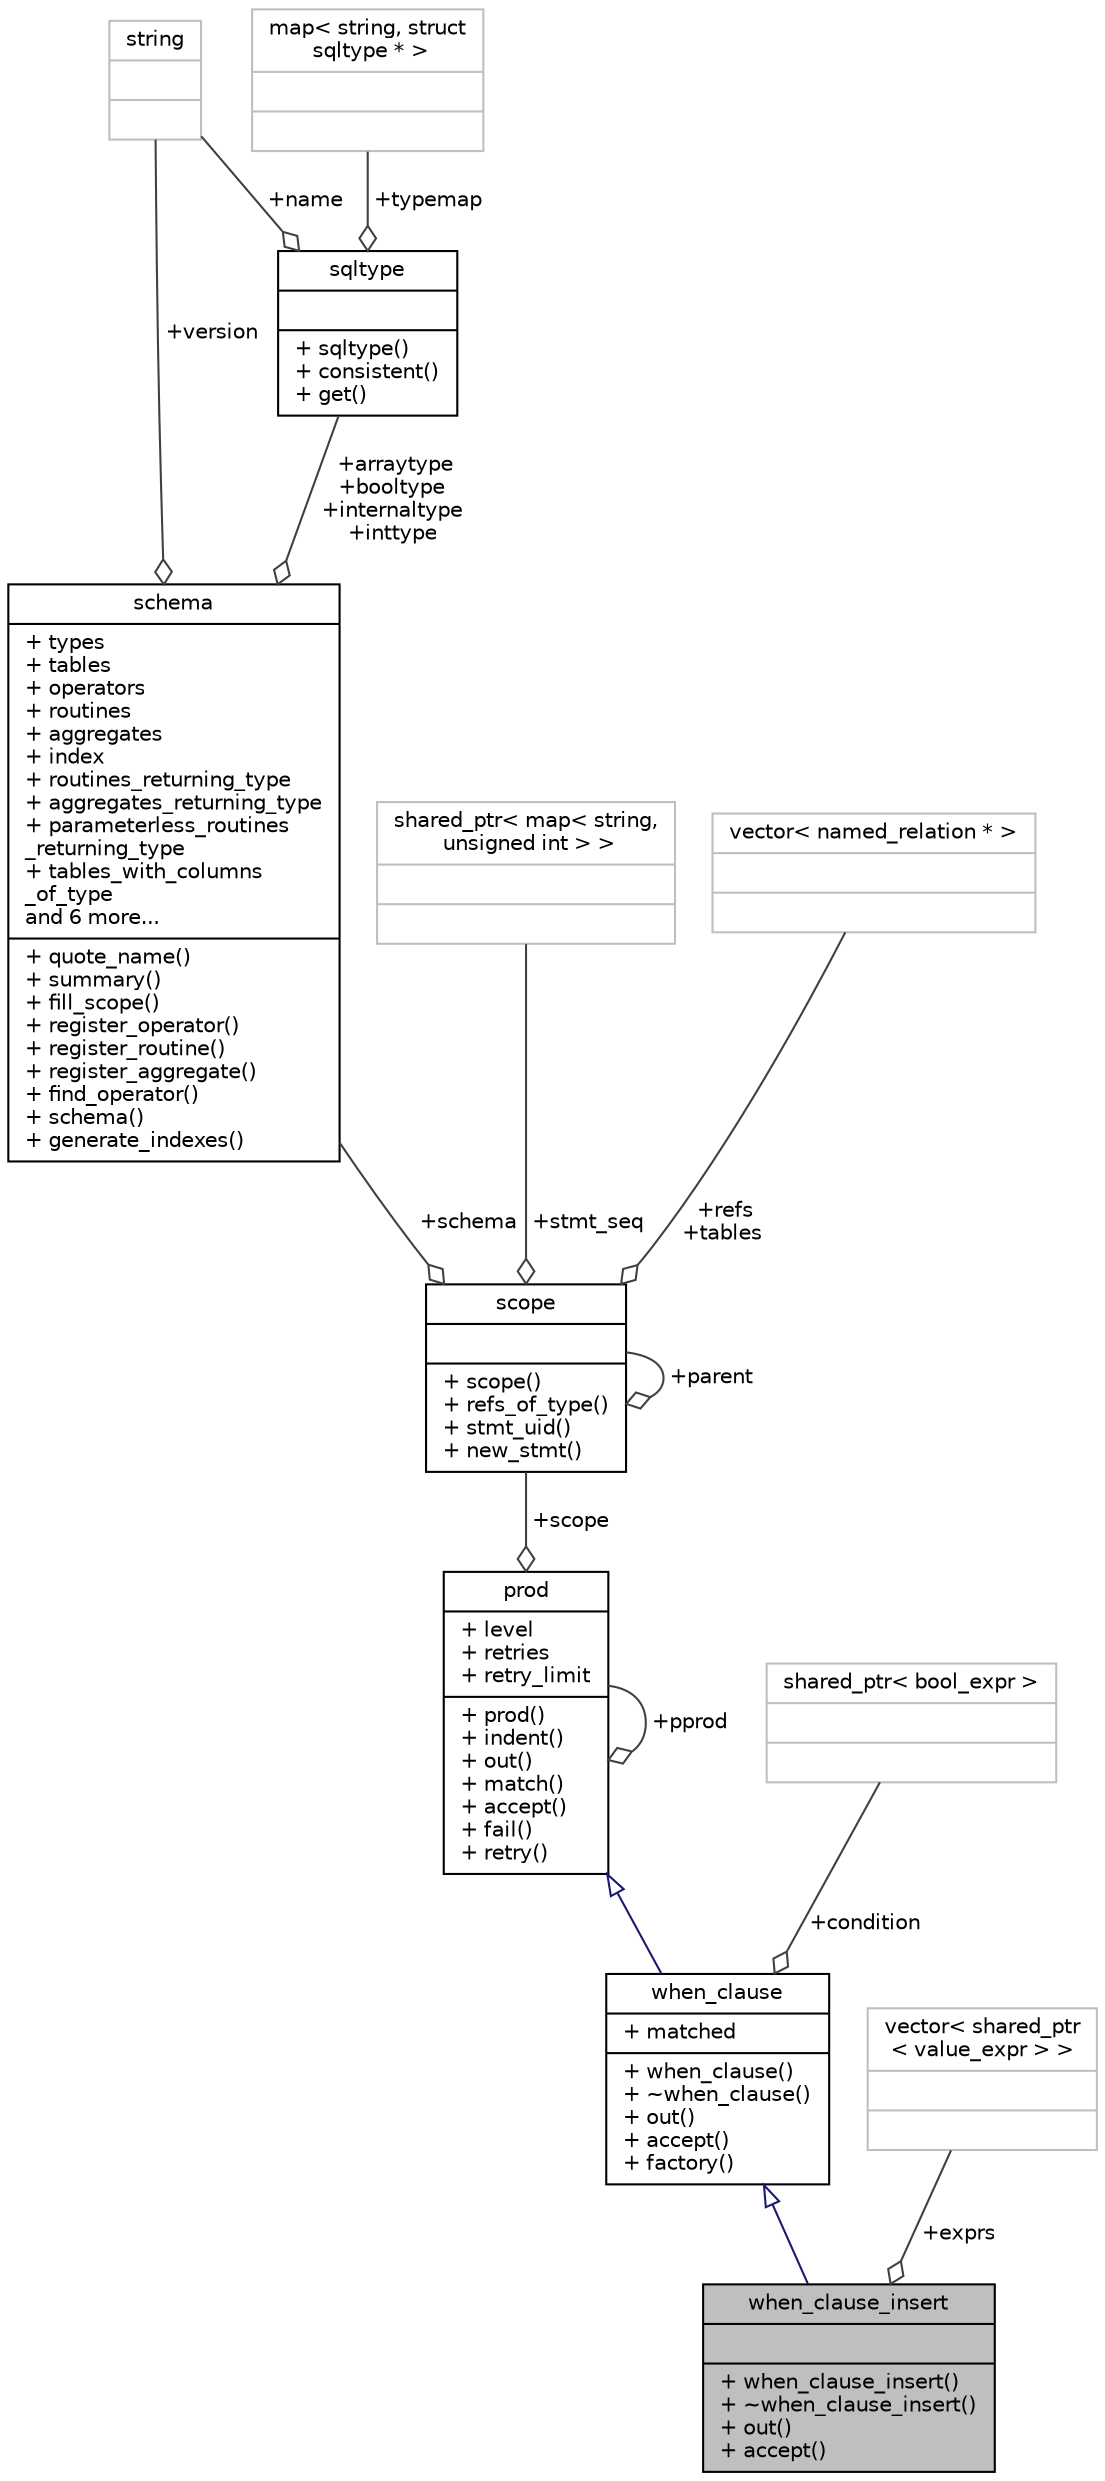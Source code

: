 digraph "when_clause_insert"
{
 // LATEX_PDF_SIZE
  edge [fontname="Helvetica",fontsize="10",labelfontname="Helvetica",labelfontsize="10"];
  node [fontname="Helvetica",fontsize="10",shape=record];
  Node1 [label="{when_clause_insert\n||+ when_clause_insert()\l+ ~when_clause_insert()\l+ out()\l+ accept()\l}",height=0.2,width=0.4,color="black", fillcolor="grey75", style="filled", fontcolor="black",tooltip=" "];
  Node2 -> Node1 [dir="back",color="midnightblue",fontsize="10",style="solid",arrowtail="onormal",fontname="Helvetica"];
  Node2 [label="{when_clause\n|+ matched\l|+ when_clause()\l+ ~when_clause()\l+ out()\l+ accept()\l+ factory()\l}",height=0.2,width=0.4,color="black", fillcolor="white", style="filled",URL="$structwhen__clause.html",tooltip=" "];
  Node3 -> Node2 [dir="back",color="midnightblue",fontsize="10",style="solid",arrowtail="onormal",fontname="Helvetica"];
  Node3 [label="{prod\n|+ level\l+ retries\l+ retry_limit\l|+ prod()\l+ indent()\l+ out()\l+ match()\l+ accept()\l+ fail()\l+ retry()\l}",height=0.2,width=0.4,color="black", fillcolor="white", style="filled",URL="$structprod.html",tooltip="Base class for AST nodes."];
  Node3 -> Node3 [color="grey25",fontsize="10",style="solid",label=" +pprod" ,arrowhead="odiamond",fontname="Helvetica"];
  Node4 -> Node3 [color="grey25",fontsize="10",style="solid",label=" +scope" ,arrowhead="odiamond",fontname="Helvetica"];
  Node4 [label="{scope\n||+ scope()\l+ refs_of_type()\l+ stmt_uid()\l+ new_stmt()\l}",height=0.2,width=0.4,color="black", fillcolor="white", style="filled",URL="$structscope.html",tooltip=" "];
  Node5 -> Node4 [color="grey25",fontsize="10",style="solid",label=" +schema" ,arrowhead="odiamond",fontname="Helvetica"];
  Node5 [label="{schema\n|+ types\l+ tables\l+ operators\l+ routines\l+ aggregates\l+ index\l+ routines_returning_type\l+ aggregates_returning_type\l+ parameterless_routines\l_returning_type\l+ tables_with_columns\l_of_type\land 6 more...\l|+ quote_name()\l+ summary()\l+ fill_scope()\l+ register_operator()\l+ register_routine()\l+ register_aggregate()\l+ find_operator()\l+ schema()\l+ generate_indexes()\l}",height=0.2,width=0.4,color="black", fillcolor="white", style="filled",URL="$structschema.html",tooltip=" "];
  Node6 -> Node5 [color="grey25",fontsize="10",style="solid",label=" +version" ,arrowhead="odiamond",fontname="Helvetica"];
  Node6 [label="{string\n||}",height=0.2,width=0.4,color="grey75", fillcolor="white", style="filled",tooltip=" "];
  Node7 -> Node5 [color="grey25",fontsize="10",style="solid",label=" +arraytype\n+booltype\n+internaltype\n+inttype" ,arrowhead="odiamond",fontname="Helvetica"];
  Node7 [label="{sqltype\n||+ sqltype()\l+ consistent()\l+ get()\l}",height=0.2,width=0.4,color="black", fillcolor="white", style="filled",URL="$structsqltype.html",tooltip=" "];
  Node8 -> Node7 [color="grey25",fontsize="10",style="solid",label=" +typemap" ,arrowhead="odiamond",fontname="Helvetica"];
  Node8 [label="{map\< string, struct\l sqltype * \>\n||}",height=0.2,width=0.4,color="grey75", fillcolor="white", style="filled",tooltip=" "];
  Node6 -> Node7 [color="grey25",fontsize="10",style="solid",label=" +name" ,arrowhead="odiamond",fontname="Helvetica"];
  Node9 -> Node4 [color="grey25",fontsize="10",style="solid",label=" +stmt_seq" ,arrowhead="odiamond",fontname="Helvetica"];
  Node9 [label="{shared_ptr\< map\< string,\l unsigned int \> \>\n||}",height=0.2,width=0.4,color="grey75", fillcolor="white", style="filled",tooltip=" "];
  Node10 -> Node4 [color="grey25",fontsize="10",style="solid",label=" +refs\n+tables" ,arrowhead="odiamond",fontname="Helvetica"];
  Node10 [label="{vector\< named_relation * \>\n||}",height=0.2,width=0.4,color="grey75", fillcolor="white", style="filled",tooltip=" "];
  Node4 -> Node4 [color="grey25",fontsize="10",style="solid",label=" +parent" ,arrowhead="odiamond",fontname="Helvetica"];
  Node11 -> Node2 [color="grey25",fontsize="10",style="solid",label=" +condition" ,arrowhead="odiamond",fontname="Helvetica"];
  Node11 [label="{shared_ptr\< bool_expr \>\n||}",height=0.2,width=0.4,color="grey75", fillcolor="white", style="filled",tooltip=" "];
  Node12 -> Node1 [color="grey25",fontsize="10",style="solid",label=" +exprs" ,arrowhead="odiamond",fontname="Helvetica"];
  Node12 [label="{vector\< shared_ptr\l\< value_expr \> \>\n||}",height=0.2,width=0.4,color="grey75", fillcolor="white", style="filled",tooltip=" "];
}
